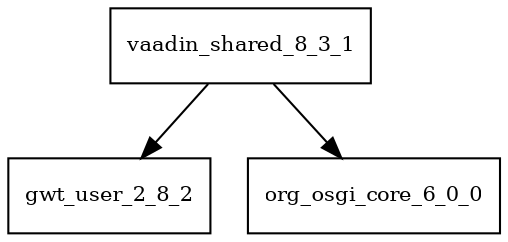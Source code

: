 digraph vaadin_shared_8_3_1_dependencies {
  node [shape = box, fontsize=10.0];
  vaadin_shared_8_3_1 -> gwt_user_2_8_2;
  vaadin_shared_8_3_1 -> org_osgi_core_6_0_0;
}
